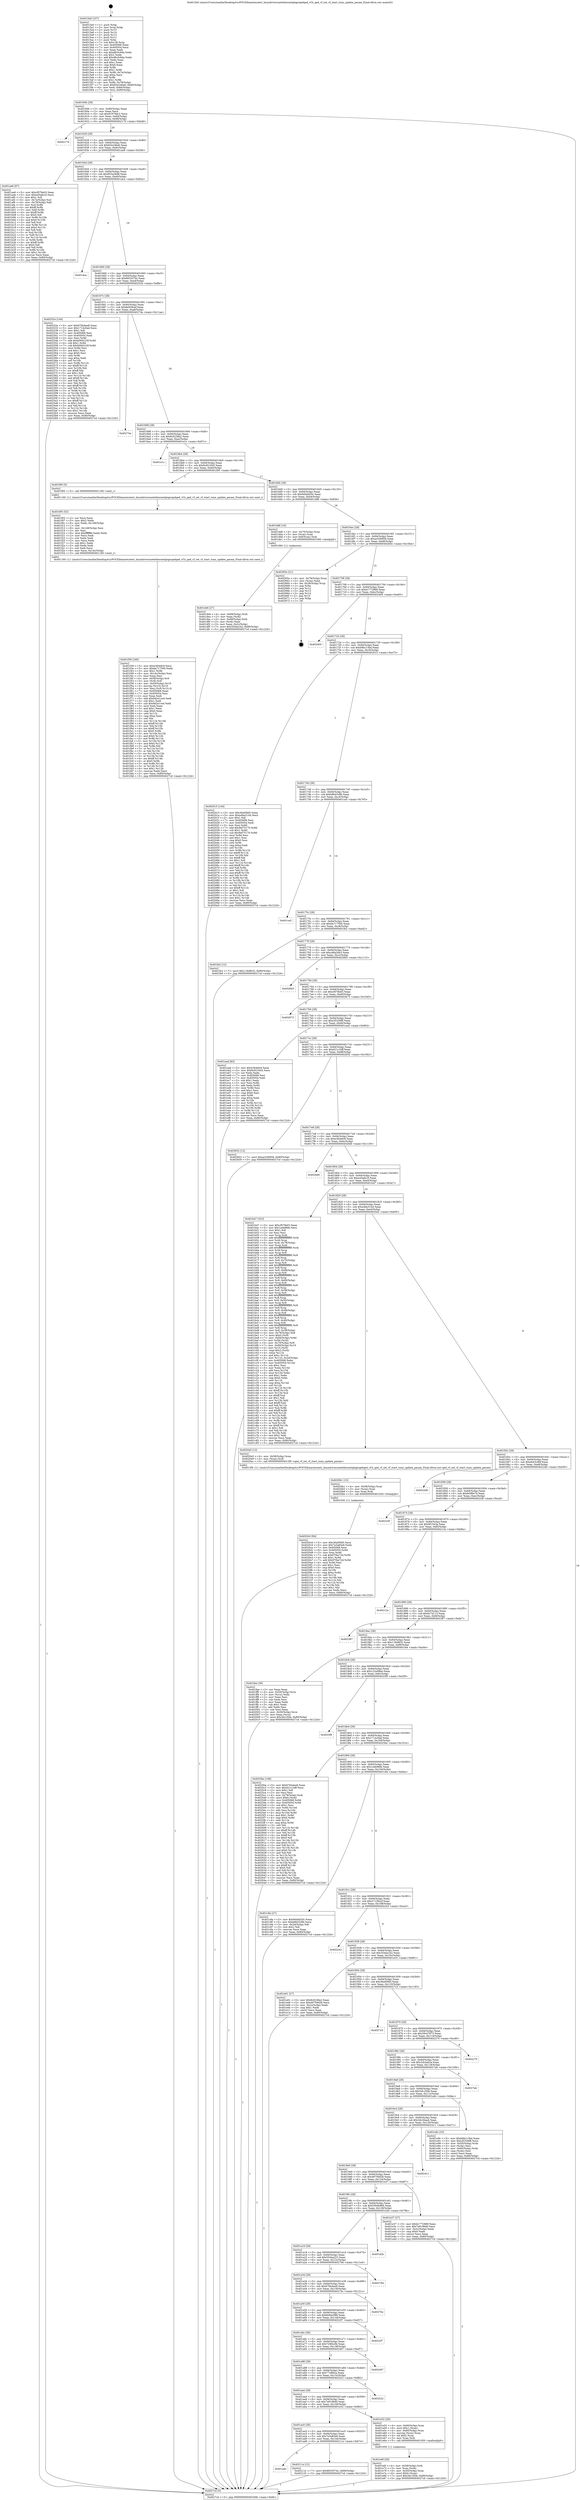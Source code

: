 digraph "0x4015a0" {
  label = "0x4015a0 (/mnt/c/Users/mathe/Desktop/tcc/POCII/binaries/extr_linuxdriversnetethernetqlogicqedqed_vf.h_qed_vf_set_vf_start_tunn_update_param_Final-ollvm.out::main(0))"
  labelloc = "t"
  node[shape=record]

  Entry [label="",width=0.3,height=0.3,shape=circle,fillcolor=black,style=filled]
  "0x40160b" [label="{
     0x40160b [29]\l
     | [instrs]\l
     &nbsp;&nbsp;0x40160b \<+3\>: mov -0x80(%rbp),%eax\l
     &nbsp;&nbsp;0x40160e \<+2\>: mov %eax,%ecx\l
     &nbsp;&nbsp;0x401610 \<+6\>: sub $0x81978dc2,%ecx\l
     &nbsp;&nbsp;0x401616 \<+6\>: mov %eax,-0x94(%rbp)\l
     &nbsp;&nbsp;0x40161c \<+6\>: mov %ecx,-0x98(%rbp)\l
     &nbsp;&nbsp;0x401622 \<+6\>: je 000000000040217d \<main+0xbdd\>\l
  }"]
  "0x40217d" [label="{
     0x40217d\l
  }", style=dashed]
  "0x401628" [label="{
     0x401628 [28]\l
     | [instrs]\l
     &nbsp;&nbsp;0x401628 \<+5\>: jmp 000000000040162d \<main+0x8d\>\l
     &nbsp;&nbsp;0x40162d \<+6\>: mov -0x94(%rbp),%eax\l
     &nbsp;&nbsp;0x401633 \<+5\>: sub $0x83e246a6,%eax\l
     &nbsp;&nbsp;0x401638 \<+6\>: mov %eax,-0x9c(%rbp)\l
     &nbsp;&nbsp;0x40163e \<+6\>: je 0000000000401ae6 \<main+0x546\>\l
  }"]
  Exit [label="",width=0.3,height=0.3,shape=circle,fillcolor=black,style=filled,peripheries=2]
  "0x401ae6" [label="{
     0x401ae6 [97]\l
     | [instrs]\l
     &nbsp;&nbsp;0x401ae6 \<+5\>: mov $0xcf078e03,%eax\l
     &nbsp;&nbsp;0x401aeb \<+5\>: mov $0xe45afa16,%ecx\l
     &nbsp;&nbsp;0x401af0 \<+2\>: mov $0x1,%dl\l
     &nbsp;&nbsp;0x401af2 \<+4\>: mov -0x7a(%rbp),%sil\l
     &nbsp;&nbsp;0x401af6 \<+4\>: mov -0x79(%rbp),%dil\l
     &nbsp;&nbsp;0x401afa \<+3\>: mov %sil,%r8b\l
     &nbsp;&nbsp;0x401afd \<+4\>: xor $0xff,%r8b\l
     &nbsp;&nbsp;0x401b01 \<+3\>: mov %dil,%r9b\l
     &nbsp;&nbsp;0x401b04 \<+4\>: xor $0xff,%r9b\l
     &nbsp;&nbsp;0x401b08 \<+3\>: xor $0x0,%dl\l
     &nbsp;&nbsp;0x401b0b \<+3\>: mov %r8b,%r10b\l
     &nbsp;&nbsp;0x401b0e \<+4\>: and $0x0,%r10b\l
     &nbsp;&nbsp;0x401b12 \<+3\>: and %dl,%sil\l
     &nbsp;&nbsp;0x401b15 \<+3\>: mov %r9b,%r11b\l
     &nbsp;&nbsp;0x401b18 \<+4\>: and $0x0,%r11b\l
     &nbsp;&nbsp;0x401b1c \<+3\>: and %dl,%dil\l
     &nbsp;&nbsp;0x401b1f \<+3\>: or %sil,%r10b\l
     &nbsp;&nbsp;0x401b22 \<+3\>: or %dil,%r11b\l
     &nbsp;&nbsp;0x401b25 \<+3\>: xor %r11b,%r10b\l
     &nbsp;&nbsp;0x401b28 \<+3\>: or %r9b,%r8b\l
     &nbsp;&nbsp;0x401b2b \<+4\>: xor $0xff,%r8b\l
     &nbsp;&nbsp;0x401b2f \<+3\>: or $0x0,%dl\l
     &nbsp;&nbsp;0x401b32 \<+3\>: and %dl,%r8b\l
     &nbsp;&nbsp;0x401b35 \<+3\>: or %r8b,%r10b\l
     &nbsp;&nbsp;0x401b38 \<+4\>: test $0x1,%r10b\l
     &nbsp;&nbsp;0x401b3c \<+3\>: cmovne %ecx,%eax\l
     &nbsp;&nbsp;0x401b3f \<+3\>: mov %eax,-0x80(%rbp)\l
     &nbsp;&nbsp;0x401b42 \<+5\>: jmp 00000000004027cd \<main+0x122d\>\l
  }"]
  "0x401644" [label="{
     0x401644 [28]\l
     | [instrs]\l
     &nbsp;&nbsp;0x401644 \<+5\>: jmp 0000000000401649 \<main+0xa9\>\l
     &nbsp;&nbsp;0x401649 \<+6\>: mov -0x94(%rbp),%eax\l
     &nbsp;&nbsp;0x40164f \<+5\>: sub $0x853a28d8,%eax\l
     &nbsp;&nbsp;0x401654 \<+6\>: mov %eax,-0xa0(%rbp)\l
     &nbsp;&nbsp;0x40165a \<+6\>: je 0000000000401dca \<main+0x82a\>\l
  }"]
  "0x4027cd" [label="{
     0x4027cd [5]\l
     | [instrs]\l
     &nbsp;&nbsp;0x4027cd \<+5\>: jmp 000000000040160b \<main+0x6b\>\l
  }"]
  "0x4015a0" [label="{
     0x4015a0 [107]\l
     | [instrs]\l
     &nbsp;&nbsp;0x4015a0 \<+1\>: push %rbp\l
     &nbsp;&nbsp;0x4015a1 \<+3\>: mov %rsp,%rbp\l
     &nbsp;&nbsp;0x4015a4 \<+2\>: push %r15\l
     &nbsp;&nbsp;0x4015a6 \<+2\>: push %r14\l
     &nbsp;&nbsp;0x4015a8 \<+2\>: push %r13\l
     &nbsp;&nbsp;0x4015aa \<+2\>: push %r12\l
     &nbsp;&nbsp;0x4015ac \<+1\>: push %rbx\l
     &nbsp;&nbsp;0x4015ad \<+7\>: sub $0x138,%rsp\l
     &nbsp;&nbsp;0x4015b4 \<+7\>: mov 0x405068,%eax\l
     &nbsp;&nbsp;0x4015bb \<+7\>: mov 0x405054,%ecx\l
     &nbsp;&nbsp;0x4015c2 \<+2\>: mov %eax,%edx\l
     &nbsp;&nbsp;0x4015c4 \<+6\>: sub $0xd8c5c6da,%edx\l
     &nbsp;&nbsp;0x4015ca \<+3\>: sub $0x1,%edx\l
     &nbsp;&nbsp;0x4015cd \<+6\>: add $0xd8c5c6da,%edx\l
     &nbsp;&nbsp;0x4015d3 \<+3\>: imul %edx,%eax\l
     &nbsp;&nbsp;0x4015d6 \<+3\>: and $0x1,%eax\l
     &nbsp;&nbsp;0x4015d9 \<+3\>: cmp $0x0,%eax\l
     &nbsp;&nbsp;0x4015dc \<+4\>: sete %r8b\l
     &nbsp;&nbsp;0x4015e0 \<+4\>: and $0x1,%r8b\l
     &nbsp;&nbsp;0x4015e4 \<+4\>: mov %r8b,-0x7a(%rbp)\l
     &nbsp;&nbsp;0x4015e8 \<+3\>: cmp $0xa,%ecx\l
     &nbsp;&nbsp;0x4015eb \<+4\>: setl %r8b\l
     &nbsp;&nbsp;0x4015ef \<+4\>: and $0x1,%r8b\l
     &nbsp;&nbsp;0x4015f3 \<+4\>: mov %r8b,-0x79(%rbp)\l
     &nbsp;&nbsp;0x4015f7 \<+7\>: movl $0x83e246a6,-0x80(%rbp)\l
     &nbsp;&nbsp;0x4015fe \<+6\>: mov %edi,-0x84(%rbp)\l
     &nbsp;&nbsp;0x401604 \<+7\>: mov %rsi,-0x90(%rbp)\l
  }"]
  "0x401adc" [label="{
     0x401adc\l
  }", style=dashed]
  "0x401dca" [label="{
     0x401dca\l
  }", style=dashed]
  "0x401660" [label="{
     0x401660 [28]\l
     | [instrs]\l
     &nbsp;&nbsp;0x401660 \<+5\>: jmp 0000000000401665 \<main+0xc5\>\l
     &nbsp;&nbsp;0x401665 \<+6\>: mov -0x94(%rbp),%eax\l
     &nbsp;&nbsp;0x40166b \<+5\>: sub $0x893357dc,%eax\l
     &nbsp;&nbsp;0x401670 \<+6\>: mov %eax,-0xa4(%rbp)\l
     &nbsp;&nbsp;0x401676 \<+6\>: je 000000000040252e \<main+0xf8e\>\l
  }"]
  "0x40211e" [label="{
     0x40211e [12]\l
     | [instrs]\l
     &nbsp;&nbsp;0x40211e \<+7\>: movl $0x893357dc,-0x80(%rbp)\l
     &nbsp;&nbsp;0x402125 \<+5\>: jmp 00000000004027cd \<main+0x122d\>\l
  }"]
  "0x40252e" [label="{
     0x40252e [144]\l
     | [instrs]\l
     &nbsp;&nbsp;0x40252e \<+5\>: mov $0x67bb4ee8,%eax\l
     &nbsp;&nbsp;0x402533 \<+5\>: mov $0x1714c0ad,%ecx\l
     &nbsp;&nbsp;0x402538 \<+2\>: mov $0x1,%dl\l
     &nbsp;&nbsp;0x40253a \<+7\>: mov 0x405068,%esi\l
     &nbsp;&nbsp;0x402541 \<+7\>: mov 0x405054,%edi\l
     &nbsp;&nbsp;0x402548 \<+3\>: mov %esi,%r8d\l
     &nbsp;&nbsp;0x40254b \<+7\>: add $0xb094216f,%r8d\l
     &nbsp;&nbsp;0x402552 \<+4\>: sub $0x1,%r8d\l
     &nbsp;&nbsp;0x402556 \<+7\>: sub $0xb094216f,%r8d\l
     &nbsp;&nbsp;0x40255d \<+4\>: imul %r8d,%esi\l
     &nbsp;&nbsp;0x402561 \<+3\>: and $0x1,%esi\l
     &nbsp;&nbsp;0x402564 \<+3\>: cmp $0x0,%esi\l
     &nbsp;&nbsp;0x402567 \<+4\>: sete %r9b\l
     &nbsp;&nbsp;0x40256b \<+3\>: cmp $0xa,%edi\l
     &nbsp;&nbsp;0x40256e \<+4\>: setl %r10b\l
     &nbsp;&nbsp;0x402572 \<+3\>: mov %r9b,%r11b\l
     &nbsp;&nbsp;0x402575 \<+4\>: xor $0xff,%r11b\l
     &nbsp;&nbsp;0x402579 \<+3\>: mov %r10b,%bl\l
     &nbsp;&nbsp;0x40257c \<+3\>: xor $0xff,%bl\l
     &nbsp;&nbsp;0x40257f \<+3\>: xor $0x1,%dl\l
     &nbsp;&nbsp;0x402582 \<+3\>: mov %r11b,%r14b\l
     &nbsp;&nbsp;0x402585 \<+4\>: and $0xff,%r14b\l
     &nbsp;&nbsp;0x402589 \<+3\>: and %dl,%r9b\l
     &nbsp;&nbsp;0x40258c \<+3\>: mov %bl,%r15b\l
     &nbsp;&nbsp;0x40258f \<+4\>: and $0xff,%r15b\l
     &nbsp;&nbsp;0x402593 \<+3\>: and %dl,%r10b\l
     &nbsp;&nbsp;0x402596 \<+3\>: or %r9b,%r14b\l
     &nbsp;&nbsp;0x402599 \<+3\>: or %r10b,%r15b\l
     &nbsp;&nbsp;0x40259c \<+3\>: xor %r15b,%r14b\l
     &nbsp;&nbsp;0x40259f \<+3\>: or %bl,%r11b\l
     &nbsp;&nbsp;0x4025a2 \<+4\>: xor $0xff,%r11b\l
     &nbsp;&nbsp;0x4025a6 \<+3\>: or $0x1,%dl\l
     &nbsp;&nbsp;0x4025a9 \<+3\>: and %dl,%r11b\l
     &nbsp;&nbsp;0x4025ac \<+3\>: or %r11b,%r14b\l
     &nbsp;&nbsp;0x4025af \<+4\>: test $0x1,%r14b\l
     &nbsp;&nbsp;0x4025b3 \<+3\>: cmovne %ecx,%eax\l
     &nbsp;&nbsp;0x4025b6 \<+3\>: mov %eax,-0x80(%rbp)\l
     &nbsp;&nbsp;0x4025b9 \<+5\>: jmp 00000000004027cd \<main+0x122d\>\l
  }"]
  "0x40167c" [label="{
     0x40167c [28]\l
     | [instrs]\l
     &nbsp;&nbsp;0x40167c \<+5\>: jmp 0000000000401681 \<main+0xe1\>\l
     &nbsp;&nbsp;0x401681 \<+6\>: mov -0x94(%rbp),%eax\l
     &nbsp;&nbsp;0x401687 \<+5\>: sub $0x8e939cef,%eax\l
     &nbsp;&nbsp;0x40168c \<+6\>: mov %eax,-0xa8(%rbp)\l
     &nbsp;&nbsp;0x401692 \<+6\>: je 000000000040274a \<main+0x11aa\>\l
  }"]
  "0x4020c0" [label="{
     0x4020c0 [94]\l
     | [instrs]\l
     &nbsp;&nbsp;0x4020c0 \<+5\>: mov $0x36a95fd5,%ecx\l
     &nbsp;&nbsp;0x4020c5 \<+5\>: mov $0x7e3a85e8,%edx\l
     &nbsp;&nbsp;0x4020ca \<+7\>: mov 0x405068,%esi\l
     &nbsp;&nbsp;0x4020d1 \<+8\>: mov 0x405054,%r8d\l
     &nbsp;&nbsp;0x4020d9 \<+3\>: mov %esi,%r9d\l
     &nbsp;&nbsp;0x4020dc \<+7\>: sub $0x97f4a72d,%r9d\l
     &nbsp;&nbsp;0x4020e3 \<+4\>: sub $0x1,%r9d\l
     &nbsp;&nbsp;0x4020e7 \<+7\>: add $0x97f4a72d,%r9d\l
     &nbsp;&nbsp;0x4020ee \<+4\>: imul %r9d,%esi\l
     &nbsp;&nbsp;0x4020f2 \<+3\>: and $0x1,%esi\l
     &nbsp;&nbsp;0x4020f5 \<+3\>: cmp $0x0,%esi\l
     &nbsp;&nbsp;0x4020f8 \<+4\>: sete %r10b\l
     &nbsp;&nbsp;0x4020fc \<+4\>: cmp $0xa,%r8d\l
     &nbsp;&nbsp;0x402100 \<+4\>: setl %r11b\l
     &nbsp;&nbsp;0x402104 \<+3\>: mov %r10b,%bl\l
     &nbsp;&nbsp;0x402107 \<+3\>: and %r11b,%bl\l
     &nbsp;&nbsp;0x40210a \<+3\>: xor %r11b,%r10b\l
     &nbsp;&nbsp;0x40210d \<+3\>: or %r10b,%bl\l
     &nbsp;&nbsp;0x402110 \<+3\>: test $0x1,%bl\l
     &nbsp;&nbsp;0x402113 \<+3\>: cmovne %edx,%ecx\l
     &nbsp;&nbsp;0x402116 \<+3\>: mov %ecx,-0x80(%rbp)\l
     &nbsp;&nbsp;0x402119 \<+5\>: jmp 00000000004027cd \<main+0x122d\>\l
  }"]
  "0x40274a" [label="{
     0x40274a\l
  }", style=dashed]
  "0x401698" [label="{
     0x401698 [28]\l
     | [instrs]\l
     &nbsp;&nbsp;0x401698 \<+5\>: jmp 000000000040169d \<main+0xfd\>\l
     &nbsp;&nbsp;0x40169d \<+6\>: mov -0x94(%rbp),%eax\l
     &nbsp;&nbsp;0x4016a3 \<+5\>: sub $0x9c0238a2,%eax\l
     &nbsp;&nbsp;0x4016a8 \<+6\>: mov %eax,-0xac(%rbp)\l
     &nbsp;&nbsp;0x4016ae \<+6\>: je 0000000000401e1c \<main+0x87c\>\l
  }"]
  "0x4020b1" [label="{
     0x4020b1 [15]\l
     | [instrs]\l
     &nbsp;&nbsp;0x4020b1 \<+4\>: mov -0x58(%rbp),%rax\l
     &nbsp;&nbsp;0x4020b5 \<+3\>: mov (%rax),%rax\l
     &nbsp;&nbsp;0x4020b8 \<+3\>: mov %rax,%rdi\l
     &nbsp;&nbsp;0x4020bb \<+5\>: call 0000000000401030 \<free@plt\>\l
     | [calls]\l
     &nbsp;&nbsp;0x401030 \{1\} (unknown)\l
  }"]
  "0x401e1c" [label="{
     0x401e1c\l
  }", style=dashed]
  "0x4016b4" [label="{
     0x4016b4 [28]\l
     | [instrs]\l
     &nbsp;&nbsp;0x4016b4 \<+5\>: jmp 00000000004016b9 \<main+0x119\>\l
     &nbsp;&nbsp;0x4016b9 \<+6\>: mov -0x94(%rbp),%eax\l
     &nbsp;&nbsp;0x4016bf \<+5\>: sub $0x9c921645,%eax\l
     &nbsp;&nbsp;0x4016c4 \<+6\>: mov %eax,-0xb0(%rbp)\l
     &nbsp;&nbsp;0x4016ca \<+6\>: je 0000000000401f00 \<main+0x960\>\l
  }"]
  "0x401f39" [label="{
     0x401f39 [169]\l
     | [instrs]\l
     &nbsp;&nbsp;0x401f39 \<+5\>: mov $0xe364efc9,%ecx\l
     &nbsp;&nbsp;0x401f3e \<+5\>: mov $0xbe717500,%edx\l
     &nbsp;&nbsp;0x401f43 \<+3\>: mov $0x1,%r8b\l
     &nbsp;&nbsp;0x401f46 \<+6\>: mov -0x14c(%rbp),%esi\l
     &nbsp;&nbsp;0x401f4c \<+3\>: imul %eax,%esi\l
     &nbsp;&nbsp;0x401f4f \<+4\>: mov -0x58(%rbp),%r9\l
     &nbsp;&nbsp;0x401f53 \<+3\>: mov (%r9),%r9\l
     &nbsp;&nbsp;0x401f56 \<+4\>: mov -0x50(%rbp),%r10\l
     &nbsp;&nbsp;0x401f5a \<+3\>: movslq (%r10),%r10\l
     &nbsp;&nbsp;0x401f5d \<+4\>: mov %esi,(%r9,%r10,4)\l
     &nbsp;&nbsp;0x401f61 \<+7\>: mov 0x405068,%eax\l
     &nbsp;&nbsp;0x401f68 \<+7\>: mov 0x405054,%esi\l
     &nbsp;&nbsp;0x401f6f \<+2\>: mov %eax,%edi\l
     &nbsp;&nbsp;0x401f71 \<+6\>: add $0x9d2e1ce4,%edi\l
     &nbsp;&nbsp;0x401f77 \<+3\>: sub $0x1,%edi\l
     &nbsp;&nbsp;0x401f7a \<+6\>: sub $0x9d2e1ce4,%edi\l
     &nbsp;&nbsp;0x401f80 \<+3\>: imul %edi,%eax\l
     &nbsp;&nbsp;0x401f83 \<+3\>: and $0x1,%eax\l
     &nbsp;&nbsp;0x401f86 \<+3\>: cmp $0x0,%eax\l
     &nbsp;&nbsp;0x401f89 \<+4\>: sete %r11b\l
     &nbsp;&nbsp;0x401f8d \<+3\>: cmp $0xa,%esi\l
     &nbsp;&nbsp;0x401f90 \<+3\>: setl %bl\l
     &nbsp;&nbsp;0x401f93 \<+3\>: mov %r11b,%r14b\l
     &nbsp;&nbsp;0x401f96 \<+4\>: xor $0xff,%r14b\l
     &nbsp;&nbsp;0x401f9a \<+3\>: mov %bl,%r15b\l
     &nbsp;&nbsp;0x401f9d \<+4\>: xor $0xff,%r15b\l
     &nbsp;&nbsp;0x401fa1 \<+4\>: xor $0x0,%r8b\l
     &nbsp;&nbsp;0x401fa5 \<+3\>: mov %r14b,%r12b\l
     &nbsp;&nbsp;0x401fa8 \<+4\>: and $0x0,%r12b\l
     &nbsp;&nbsp;0x401fac \<+3\>: and %r8b,%r11b\l
     &nbsp;&nbsp;0x401faf \<+3\>: mov %r15b,%r13b\l
     &nbsp;&nbsp;0x401fb2 \<+4\>: and $0x0,%r13b\l
     &nbsp;&nbsp;0x401fb6 \<+3\>: and %r8b,%bl\l
     &nbsp;&nbsp;0x401fb9 \<+3\>: or %r11b,%r12b\l
     &nbsp;&nbsp;0x401fbc \<+3\>: or %bl,%r13b\l
     &nbsp;&nbsp;0x401fbf \<+3\>: xor %r13b,%r12b\l
     &nbsp;&nbsp;0x401fc2 \<+3\>: or %r15b,%r14b\l
     &nbsp;&nbsp;0x401fc5 \<+4\>: xor $0xff,%r14b\l
     &nbsp;&nbsp;0x401fc9 \<+4\>: or $0x0,%r8b\l
     &nbsp;&nbsp;0x401fcd \<+3\>: and %r8b,%r14b\l
     &nbsp;&nbsp;0x401fd0 \<+3\>: or %r14b,%r12b\l
     &nbsp;&nbsp;0x401fd3 \<+4\>: test $0x1,%r12b\l
     &nbsp;&nbsp;0x401fd7 \<+3\>: cmovne %edx,%ecx\l
     &nbsp;&nbsp;0x401fda \<+3\>: mov %ecx,-0x80(%rbp)\l
     &nbsp;&nbsp;0x401fdd \<+5\>: jmp 00000000004027cd \<main+0x122d\>\l
  }"]
  "0x401f00" [label="{
     0x401f00 [5]\l
     | [instrs]\l
     &nbsp;&nbsp;0x401f00 \<+5\>: call 0000000000401160 \<next_i\>\l
     | [calls]\l
     &nbsp;&nbsp;0x401160 \{1\} (/mnt/c/Users/mathe/Desktop/tcc/POCII/binaries/extr_linuxdriversnetethernetqlogicqedqed_vf.h_qed_vf_set_vf_start_tunn_update_param_Final-ollvm.out::next_i)\l
  }"]
  "0x4016d0" [label="{
     0x4016d0 [28]\l
     | [instrs]\l
     &nbsp;&nbsp;0x4016d0 \<+5\>: jmp 00000000004016d5 \<main+0x135\>\l
     &nbsp;&nbsp;0x4016d5 \<+6\>: mov -0x94(%rbp),%eax\l
     &nbsp;&nbsp;0x4016db \<+5\>: sub $0x9d4dd20c,%eax\l
     &nbsp;&nbsp;0x4016e0 \<+6\>: mov %eax,-0xb4(%rbp)\l
     &nbsp;&nbsp;0x4016e6 \<+6\>: je 0000000000401dd6 \<main+0x836\>\l
  }"]
  "0x401f05" [label="{
     0x401f05 [52]\l
     | [instrs]\l
     &nbsp;&nbsp;0x401f05 \<+2\>: xor %ecx,%ecx\l
     &nbsp;&nbsp;0x401f07 \<+5\>: mov $0x2,%edx\l
     &nbsp;&nbsp;0x401f0c \<+6\>: mov %edx,-0x148(%rbp)\l
     &nbsp;&nbsp;0x401f12 \<+1\>: cltd\l
     &nbsp;&nbsp;0x401f13 \<+6\>: mov -0x148(%rbp),%esi\l
     &nbsp;&nbsp;0x401f19 \<+2\>: idiv %esi\l
     &nbsp;&nbsp;0x401f1b \<+6\>: imul $0xfffffffe,%edx,%edx\l
     &nbsp;&nbsp;0x401f21 \<+2\>: mov %ecx,%edi\l
     &nbsp;&nbsp;0x401f23 \<+2\>: sub %edx,%edi\l
     &nbsp;&nbsp;0x401f25 \<+2\>: mov %ecx,%edx\l
     &nbsp;&nbsp;0x401f27 \<+3\>: sub $0x1,%edx\l
     &nbsp;&nbsp;0x401f2a \<+2\>: add %edx,%edi\l
     &nbsp;&nbsp;0x401f2c \<+2\>: sub %edi,%ecx\l
     &nbsp;&nbsp;0x401f2e \<+6\>: mov %ecx,-0x14c(%rbp)\l
     &nbsp;&nbsp;0x401f34 \<+5\>: call 0000000000401160 \<next_i\>\l
     | [calls]\l
     &nbsp;&nbsp;0x401160 \{1\} (/mnt/c/Users/mathe/Desktop/tcc/POCII/binaries/extr_linuxdriversnetethernetqlogicqedqed_vf.h_qed_vf_set_vf_start_tunn_update_param_Final-ollvm.out::next_i)\l
  }"]
  "0x401dd6" [label="{
     0x401dd6 [16]\l
     | [instrs]\l
     &nbsp;&nbsp;0x401dd6 \<+4\>: mov -0x70(%rbp),%rax\l
     &nbsp;&nbsp;0x401dda \<+3\>: mov (%rax),%rax\l
     &nbsp;&nbsp;0x401ddd \<+4\>: mov 0x8(%rax),%rdi\l
     &nbsp;&nbsp;0x401de1 \<+5\>: call 0000000000401060 \<atoi@plt\>\l
     | [calls]\l
     &nbsp;&nbsp;0x401060 \{1\} (unknown)\l
  }"]
  "0x4016ec" [label="{
     0x4016ec [28]\l
     | [instrs]\l
     &nbsp;&nbsp;0x4016ec \<+5\>: jmp 00000000004016f1 \<main+0x151\>\l
     &nbsp;&nbsp;0x4016f1 \<+6\>: mov -0x94(%rbp),%eax\l
     &nbsp;&nbsp;0x4016f7 \<+5\>: sub $0xac036958,%eax\l
     &nbsp;&nbsp;0x4016fc \<+6\>: mov %eax,-0xb8(%rbp)\l
     &nbsp;&nbsp;0x401702 \<+6\>: je 000000000040265e \<main+0x10be\>\l
  }"]
  "0x401e6f" [label="{
     0x401e6f [29]\l
     | [instrs]\l
     &nbsp;&nbsp;0x401e6f \<+4\>: mov -0x58(%rbp),%rdi\l
     &nbsp;&nbsp;0x401e73 \<+3\>: mov %rax,(%rdi)\l
     &nbsp;&nbsp;0x401e76 \<+4\>: mov -0x50(%rbp),%rax\l
     &nbsp;&nbsp;0x401e7a \<+6\>: movl $0x0,(%rax)\l
     &nbsp;&nbsp;0x401e80 \<+7\>: movl $0x3dc1f2fa,-0x80(%rbp)\l
     &nbsp;&nbsp;0x401e87 \<+5\>: jmp 00000000004027cd \<main+0x122d\>\l
  }"]
  "0x40265e" [label="{
     0x40265e [21]\l
     | [instrs]\l
     &nbsp;&nbsp;0x40265e \<+4\>: mov -0x78(%rbp),%rax\l
     &nbsp;&nbsp;0x402662 \<+2\>: mov (%rax),%eax\l
     &nbsp;&nbsp;0x402664 \<+4\>: lea -0x28(%rbp),%rsp\l
     &nbsp;&nbsp;0x402668 \<+1\>: pop %rbx\l
     &nbsp;&nbsp;0x402669 \<+2\>: pop %r12\l
     &nbsp;&nbsp;0x40266b \<+2\>: pop %r13\l
     &nbsp;&nbsp;0x40266d \<+2\>: pop %r14\l
     &nbsp;&nbsp;0x40266f \<+2\>: pop %r15\l
     &nbsp;&nbsp;0x402671 \<+1\>: pop %rbp\l
     &nbsp;&nbsp;0x402672 \<+1\>: ret\l
  }"]
  "0x401708" [label="{
     0x401708 [28]\l
     | [instrs]\l
     &nbsp;&nbsp;0x401708 \<+5\>: jmp 000000000040170d \<main+0x16d\>\l
     &nbsp;&nbsp;0x40170d \<+6\>: mov -0x94(%rbp),%eax\l
     &nbsp;&nbsp;0x401713 \<+5\>: sub $0xb1772889,%eax\l
     &nbsp;&nbsp;0x401718 \<+6\>: mov %eax,-0xbc(%rbp)\l
     &nbsp;&nbsp;0x40171e \<+6\>: je 0000000000402405 \<main+0xe65\>\l
  }"]
  "0x401ac0" [label="{
     0x401ac0 [28]\l
     | [instrs]\l
     &nbsp;&nbsp;0x401ac0 \<+5\>: jmp 0000000000401ac5 \<main+0x525\>\l
     &nbsp;&nbsp;0x401ac5 \<+6\>: mov -0x94(%rbp),%eax\l
     &nbsp;&nbsp;0x401acb \<+5\>: sub $0x7e3a85e8,%eax\l
     &nbsp;&nbsp;0x401ad0 \<+6\>: mov %eax,-0x144(%rbp)\l
     &nbsp;&nbsp;0x401ad6 \<+6\>: je 000000000040211e \<main+0xb7e\>\l
  }"]
  "0x402405" [label="{
     0x402405\l
  }", style=dashed]
  "0x401724" [label="{
     0x401724 [28]\l
     | [instrs]\l
     &nbsp;&nbsp;0x401724 \<+5\>: jmp 0000000000401729 \<main+0x189\>\l
     &nbsp;&nbsp;0x401729 \<+6\>: mov -0x94(%rbp),%eax\l
     &nbsp;&nbsp;0x40172f \<+5\>: sub $0xb6bc13bd,%eax\l
     &nbsp;&nbsp;0x401734 \<+6\>: mov %eax,-0xc0(%rbp)\l
     &nbsp;&nbsp;0x40173a \<+6\>: je 0000000000402015 \<main+0xa75\>\l
  }"]
  "0x401e52" [label="{
     0x401e52 [29]\l
     | [instrs]\l
     &nbsp;&nbsp;0x401e52 \<+4\>: mov -0x60(%rbp),%rax\l
     &nbsp;&nbsp;0x401e56 \<+6\>: movl $0x1,(%rax)\l
     &nbsp;&nbsp;0x401e5c \<+4\>: mov -0x60(%rbp),%rax\l
     &nbsp;&nbsp;0x401e60 \<+3\>: movslq (%rax),%rax\l
     &nbsp;&nbsp;0x401e63 \<+4\>: shl $0x2,%rax\l
     &nbsp;&nbsp;0x401e67 \<+3\>: mov %rax,%rdi\l
     &nbsp;&nbsp;0x401e6a \<+5\>: call 0000000000401050 \<malloc@plt\>\l
     | [calls]\l
     &nbsp;&nbsp;0x401050 \{1\} (unknown)\l
  }"]
  "0x402015" [label="{
     0x402015 [144]\l
     | [instrs]\l
     &nbsp;&nbsp;0x402015 \<+5\>: mov $0x36a95fd5,%eax\l
     &nbsp;&nbsp;0x40201a \<+5\>: mov $0xe4be3144,%ecx\l
     &nbsp;&nbsp;0x40201f \<+2\>: mov $0x1,%dl\l
     &nbsp;&nbsp;0x402021 \<+7\>: mov 0x405068,%esi\l
     &nbsp;&nbsp;0x402028 \<+7\>: mov 0x405054,%edi\l
     &nbsp;&nbsp;0x40202f \<+3\>: mov %esi,%r8d\l
     &nbsp;&nbsp;0x402032 \<+7\>: add $0x9ef75170,%r8d\l
     &nbsp;&nbsp;0x402039 \<+4\>: sub $0x1,%r8d\l
     &nbsp;&nbsp;0x40203d \<+7\>: sub $0x9ef75170,%r8d\l
     &nbsp;&nbsp;0x402044 \<+4\>: imul %r8d,%esi\l
     &nbsp;&nbsp;0x402048 \<+3\>: and $0x1,%esi\l
     &nbsp;&nbsp;0x40204b \<+3\>: cmp $0x0,%esi\l
     &nbsp;&nbsp;0x40204e \<+4\>: sete %r9b\l
     &nbsp;&nbsp;0x402052 \<+3\>: cmp $0xa,%edi\l
     &nbsp;&nbsp;0x402055 \<+4\>: setl %r10b\l
     &nbsp;&nbsp;0x402059 \<+3\>: mov %r9b,%r11b\l
     &nbsp;&nbsp;0x40205c \<+4\>: xor $0xff,%r11b\l
     &nbsp;&nbsp;0x402060 \<+3\>: mov %r10b,%bl\l
     &nbsp;&nbsp;0x402063 \<+3\>: xor $0xff,%bl\l
     &nbsp;&nbsp;0x402066 \<+3\>: xor $0x1,%dl\l
     &nbsp;&nbsp;0x402069 \<+3\>: mov %r11b,%r14b\l
     &nbsp;&nbsp;0x40206c \<+4\>: and $0xff,%r14b\l
     &nbsp;&nbsp;0x402070 \<+3\>: and %dl,%r9b\l
     &nbsp;&nbsp;0x402073 \<+3\>: mov %bl,%r15b\l
     &nbsp;&nbsp;0x402076 \<+4\>: and $0xff,%r15b\l
     &nbsp;&nbsp;0x40207a \<+3\>: and %dl,%r10b\l
     &nbsp;&nbsp;0x40207d \<+3\>: or %r9b,%r14b\l
     &nbsp;&nbsp;0x402080 \<+3\>: or %r10b,%r15b\l
     &nbsp;&nbsp;0x402083 \<+3\>: xor %r15b,%r14b\l
     &nbsp;&nbsp;0x402086 \<+3\>: or %bl,%r11b\l
     &nbsp;&nbsp;0x402089 \<+4\>: xor $0xff,%r11b\l
     &nbsp;&nbsp;0x40208d \<+3\>: or $0x1,%dl\l
     &nbsp;&nbsp;0x402090 \<+3\>: and %dl,%r11b\l
     &nbsp;&nbsp;0x402093 \<+3\>: or %r11b,%r14b\l
     &nbsp;&nbsp;0x402096 \<+4\>: test $0x1,%r14b\l
     &nbsp;&nbsp;0x40209a \<+3\>: cmovne %ecx,%eax\l
     &nbsp;&nbsp;0x40209d \<+3\>: mov %eax,-0x80(%rbp)\l
     &nbsp;&nbsp;0x4020a0 \<+5\>: jmp 00000000004027cd \<main+0x122d\>\l
  }"]
  "0x401740" [label="{
     0x401740 [28]\l
     | [instrs]\l
     &nbsp;&nbsp;0x401740 \<+5\>: jmp 0000000000401745 \<main+0x1a5\>\l
     &nbsp;&nbsp;0x401745 \<+6\>: mov -0x94(%rbp),%eax\l
     &nbsp;&nbsp;0x40174b \<+5\>: sub $0xb8643c8b,%eax\l
     &nbsp;&nbsp;0x401750 \<+6\>: mov %eax,-0xc4(%rbp)\l
     &nbsp;&nbsp;0x401756 \<+6\>: je 0000000000401ca5 \<main+0x705\>\l
  }"]
  "0x401aa4" [label="{
     0x401aa4 [28]\l
     | [instrs]\l
     &nbsp;&nbsp;0x401aa4 \<+5\>: jmp 0000000000401aa9 \<main+0x509\>\l
     &nbsp;&nbsp;0x401aa9 \<+6\>: mov -0x94(%rbp),%eax\l
     &nbsp;&nbsp;0x401aaf \<+5\>: sub $0x7a9196d0,%eax\l
     &nbsp;&nbsp;0x401ab4 \<+6\>: mov %eax,-0x140(%rbp)\l
     &nbsp;&nbsp;0x401aba \<+6\>: je 0000000000401e52 \<main+0x8b2\>\l
  }"]
  "0x401ca5" [label="{
     0x401ca5\l
  }", style=dashed]
  "0x40175c" [label="{
     0x40175c [28]\l
     | [instrs]\l
     &nbsp;&nbsp;0x40175c \<+5\>: jmp 0000000000401761 \<main+0x1c1\>\l
     &nbsp;&nbsp;0x401761 \<+6\>: mov -0x94(%rbp),%eax\l
     &nbsp;&nbsp;0x401767 \<+5\>: sub $0xbe717500,%eax\l
     &nbsp;&nbsp;0x40176c \<+6\>: mov %eax,-0xc8(%rbp)\l
     &nbsp;&nbsp;0x401772 \<+6\>: je 0000000000401fe2 \<main+0xa42\>\l
  }"]
  "0x402522" [label="{
     0x402522\l
  }", style=dashed]
  "0x401fe2" [label="{
     0x401fe2 [12]\l
     | [instrs]\l
     &nbsp;&nbsp;0x401fe2 \<+7\>: movl $0x1184f632,-0x80(%rbp)\l
     &nbsp;&nbsp;0x401fe9 \<+5\>: jmp 00000000004027cd \<main+0x122d\>\l
  }"]
  "0x401778" [label="{
     0x401778 [28]\l
     | [instrs]\l
     &nbsp;&nbsp;0x401778 \<+5\>: jmp 000000000040177d \<main+0x1dd\>\l
     &nbsp;&nbsp;0x40177d \<+6\>: mov -0x94(%rbp),%eax\l
     &nbsp;&nbsp;0x401783 \<+5\>: sub $0xcd6a2de3,%eax\l
     &nbsp;&nbsp;0x401788 \<+6\>: mov %eax,-0xcc(%rbp)\l
     &nbsp;&nbsp;0x40178e \<+6\>: je 00000000004026b5 \<main+0x1115\>\l
  }"]
  "0x401a88" [label="{
     0x401a88 [28]\l
     | [instrs]\l
     &nbsp;&nbsp;0x401a88 \<+5\>: jmp 0000000000401a8d \<main+0x4ed\>\l
     &nbsp;&nbsp;0x401a8d \<+6\>: mov -0x94(%rbp),%eax\l
     &nbsp;&nbsp;0x401a93 \<+5\>: sub $0x77cf90ca,%eax\l
     &nbsp;&nbsp;0x401a98 \<+6\>: mov %eax,-0x13c(%rbp)\l
     &nbsp;&nbsp;0x401a9e \<+6\>: je 0000000000402522 \<main+0xf82\>\l
  }"]
  "0x4026b5" [label="{
     0x4026b5\l
  }", style=dashed]
  "0x401794" [label="{
     0x401794 [28]\l
     | [instrs]\l
     &nbsp;&nbsp;0x401794 \<+5\>: jmp 0000000000401799 \<main+0x1f9\>\l
     &nbsp;&nbsp;0x401799 \<+6\>: mov -0x94(%rbp),%eax\l
     &nbsp;&nbsp;0x40179f \<+5\>: sub $0xcf078e03,%eax\l
     &nbsp;&nbsp;0x4017a4 \<+6\>: mov %eax,-0xd0(%rbp)\l
     &nbsp;&nbsp;0x4017aa \<+6\>: je 0000000000402673 \<main+0x10d3\>\l
  }"]
  "0x402497" [label="{
     0x402497\l
  }", style=dashed]
  "0x402673" [label="{
     0x402673\l
  }", style=dashed]
  "0x4017b0" [label="{
     0x4017b0 [28]\l
     | [instrs]\l
     &nbsp;&nbsp;0x4017b0 \<+5\>: jmp 00000000004017b5 \<main+0x215\>\l
     &nbsp;&nbsp;0x4017b5 \<+6\>: mov -0x94(%rbp),%eax\l
     &nbsp;&nbsp;0x4017bb \<+5\>: sub $0xcf2326f8,%eax\l
     &nbsp;&nbsp;0x4017c0 \<+6\>: mov %eax,-0xd4(%rbp)\l
     &nbsp;&nbsp;0x4017c6 \<+6\>: je 0000000000401ead \<main+0x90d\>\l
  }"]
  "0x401a6c" [label="{
     0x401a6c [28]\l
     | [instrs]\l
     &nbsp;&nbsp;0x401a6c \<+5\>: jmp 0000000000401a71 \<main+0x4d1\>\l
     &nbsp;&nbsp;0x401a71 \<+6\>: mov -0x94(%rbp),%eax\l
     &nbsp;&nbsp;0x401a77 \<+5\>: sub $0x729f4c0b,%eax\l
     &nbsp;&nbsp;0x401a7c \<+6\>: mov %eax,-0x138(%rbp)\l
     &nbsp;&nbsp;0x401a82 \<+6\>: je 0000000000402497 \<main+0xef7\>\l
  }"]
  "0x401ead" [label="{
     0x401ead [83]\l
     | [instrs]\l
     &nbsp;&nbsp;0x401ead \<+5\>: mov $0xe364efc9,%eax\l
     &nbsp;&nbsp;0x401eb2 \<+5\>: mov $0x9c921645,%ecx\l
     &nbsp;&nbsp;0x401eb7 \<+2\>: xor %edx,%edx\l
     &nbsp;&nbsp;0x401eb9 \<+7\>: mov 0x405068,%esi\l
     &nbsp;&nbsp;0x401ec0 \<+7\>: mov 0x405054,%edi\l
     &nbsp;&nbsp;0x401ec7 \<+3\>: sub $0x1,%edx\l
     &nbsp;&nbsp;0x401eca \<+3\>: mov %esi,%r8d\l
     &nbsp;&nbsp;0x401ecd \<+3\>: add %edx,%r8d\l
     &nbsp;&nbsp;0x401ed0 \<+4\>: imul %r8d,%esi\l
     &nbsp;&nbsp;0x401ed4 \<+3\>: and $0x1,%esi\l
     &nbsp;&nbsp;0x401ed7 \<+3\>: cmp $0x0,%esi\l
     &nbsp;&nbsp;0x401eda \<+4\>: sete %r9b\l
     &nbsp;&nbsp;0x401ede \<+3\>: cmp $0xa,%edi\l
     &nbsp;&nbsp;0x401ee1 \<+4\>: setl %r10b\l
     &nbsp;&nbsp;0x401ee5 \<+3\>: mov %r9b,%r11b\l
     &nbsp;&nbsp;0x401ee8 \<+3\>: and %r10b,%r11b\l
     &nbsp;&nbsp;0x401eeb \<+3\>: xor %r10b,%r9b\l
     &nbsp;&nbsp;0x401eee \<+3\>: or %r9b,%r11b\l
     &nbsp;&nbsp;0x401ef1 \<+4\>: test $0x1,%r11b\l
     &nbsp;&nbsp;0x401ef5 \<+3\>: cmovne %ecx,%eax\l
     &nbsp;&nbsp;0x401ef8 \<+3\>: mov %eax,-0x80(%rbp)\l
     &nbsp;&nbsp;0x401efb \<+5\>: jmp 00000000004027cd \<main+0x122d\>\l
  }"]
  "0x4017cc" [label="{
     0x4017cc [28]\l
     | [instrs]\l
     &nbsp;&nbsp;0x4017cc \<+5\>: jmp 00000000004017d1 \<main+0x231\>\l
     &nbsp;&nbsp;0x4017d1 \<+6\>: mov -0x94(%rbp),%eax\l
     &nbsp;&nbsp;0x4017d7 \<+5\>: sub $0xd21c1bff,%eax\l
     &nbsp;&nbsp;0x4017dc \<+6\>: mov %eax,-0xd8(%rbp)\l
     &nbsp;&nbsp;0x4017e2 \<+6\>: je 0000000000402652 \<main+0x10b2\>\l
  }"]
  "0x4022f7" [label="{
     0x4022f7\l
  }", style=dashed]
  "0x402652" [label="{
     0x402652 [12]\l
     | [instrs]\l
     &nbsp;&nbsp;0x402652 \<+7\>: movl $0xac036958,-0x80(%rbp)\l
     &nbsp;&nbsp;0x402659 \<+5\>: jmp 00000000004027cd \<main+0x122d\>\l
  }"]
  "0x4017e8" [label="{
     0x4017e8 [28]\l
     | [instrs]\l
     &nbsp;&nbsp;0x4017e8 \<+5\>: jmp 00000000004017ed \<main+0x24d\>\l
     &nbsp;&nbsp;0x4017ed \<+6\>: mov -0x94(%rbp),%eax\l
     &nbsp;&nbsp;0x4017f3 \<+5\>: sub $0xe364efc9,%eax\l
     &nbsp;&nbsp;0x4017f8 \<+6\>: mov %eax,-0xdc(%rbp)\l
     &nbsp;&nbsp;0x4017fe \<+6\>: je 00000000004026d0 \<main+0x1130\>\l
  }"]
  "0x401a50" [label="{
     0x401a50 [28]\l
     | [instrs]\l
     &nbsp;&nbsp;0x401a50 \<+5\>: jmp 0000000000401a55 \<main+0x4b5\>\l
     &nbsp;&nbsp;0x401a55 \<+6\>: mov -0x94(%rbp),%eax\l
     &nbsp;&nbsp;0x401a5b \<+5\>: sub $0x6e9ac988,%eax\l
     &nbsp;&nbsp;0x401a60 \<+6\>: mov %eax,-0x134(%rbp)\l
     &nbsp;&nbsp;0x401a66 \<+6\>: je 00000000004022f7 \<main+0xd57\>\l
  }"]
  "0x4026d0" [label="{
     0x4026d0\l
  }", style=dashed]
  "0x401804" [label="{
     0x401804 [28]\l
     | [instrs]\l
     &nbsp;&nbsp;0x401804 \<+5\>: jmp 0000000000401809 \<main+0x269\>\l
     &nbsp;&nbsp;0x401809 \<+6\>: mov -0x94(%rbp),%eax\l
     &nbsp;&nbsp;0x40180f \<+5\>: sub $0xe45afa16,%eax\l
     &nbsp;&nbsp;0x401814 \<+6\>: mov %eax,-0xe0(%rbp)\l
     &nbsp;&nbsp;0x40181a \<+6\>: je 0000000000401b47 \<main+0x5a7\>\l
  }"]
  "0x4027bc" [label="{
     0x4027bc\l
  }", style=dashed]
  "0x401b47" [label="{
     0x401b47 [323]\l
     | [instrs]\l
     &nbsp;&nbsp;0x401b47 \<+5\>: mov $0xcf078e03,%eax\l
     &nbsp;&nbsp;0x401b4c \<+5\>: mov $0x1a4b96fe,%ecx\l
     &nbsp;&nbsp;0x401b51 \<+2\>: mov $0x1,%dl\l
     &nbsp;&nbsp;0x401b53 \<+2\>: xor %esi,%esi\l
     &nbsp;&nbsp;0x401b55 \<+3\>: mov %rsp,%rdi\l
     &nbsp;&nbsp;0x401b58 \<+4\>: add $0xfffffffffffffff0,%rdi\l
     &nbsp;&nbsp;0x401b5c \<+3\>: mov %rdi,%rsp\l
     &nbsp;&nbsp;0x401b5f \<+4\>: mov %rdi,-0x78(%rbp)\l
     &nbsp;&nbsp;0x401b63 \<+3\>: mov %rsp,%rdi\l
     &nbsp;&nbsp;0x401b66 \<+4\>: add $0xfffffffffffffff0,%rdi\l
     &nbsp;&nbsp;0x401b6a \<+3\>: mov %rdi,%rsp\l
     &nbsp;&nbsp;0x401b6d \<+3\>: mov %rsp,%r8\l
     &nbsp;&nbsp;0x401b70 \<+4\>: add $0xfffffffffffffff0,%r8\l
     &nbsp;&nbsp;0x401b74 \<+3\>: mov %r8,%rsp\l
     &nbsp;&nbsp;0x401b77 \<+4\>: mov %r8,-0x70(%rbp)\l
     &nbsp;&nbsp;0x401b7b \<+3\>: mov %rsp,%r8\l
     &nbsp;&nbsp;0x401b7e \<+4\>: add $0xfffffffffffffff0,%r8\l
     &nbsp;&nbsp;0x401b82 \<+3\>: mov %r8,%rsp\l
     &nbsp;&nbsp;0x401b85 \<+4\>: mov %r8,-0x68(%rbp)\l
     &nbsp;&nbsp;0x401b89 \<+3\>: mov %rsp,%r8\l
     &nbsp;&nbsp;0x401b8c \<+4\>: add $0xfffffffffffffff0,%r8\l
     &nbsp;&nbsp;0x401b90 \<+3\>: mov %r8,%rsp\l
     &nbsp;&nbsp;0x401b93 \<+4\>: mov %r8,-0x60(%rbp)\l
     &nbsp;&nbsp;0x401b97 \<+3\>: mov %rsp,%r8\l
     &nbsp;&nbsp;0x401b9a \<+4\>: add $0xfffffffffffffff0,%r8\l
     &nbsp;&nbsp;0x401b9e \<+3\>: mov %r8,%rsp\l
     &nbsp;&nbsp;0x401ba1 \<+4\>: mov %r8,-0x58(%rbp)\l
     &nbsp;&nbsp;0x401ba5 \<+3\>: mov %rsp,%r8\l
     &nbsp;&nbsp;0x401ba8 \<+4\>: add $0xfffffffffffffff0,%r8\l
     &nbsp;&nbsp;0x401bac \<+3\>: mov %r8,%rsp\l
     &nbsp;&nbsp;0x401baf \<+4\>: mov %r8,-0x50(%rbp)\l
     &nbsp;&nbsp;0x401bb3 \<+3\>: mov %rsp,%r8\l
     &nbsp;&nbsp;0x401bb6 \<+4\>: add $0xfffffffffffffff0,%r8\l
     &nbsp;&nbsp;0x401bba \<+3\>: mov %r8,%rsp\l
     &nbsp;&nbsp;0x401bbd \<+4\>: mov %r8,-0x48(%rbp)\l
     &nbsp;&nbsp;0x401bc1 \<+3\>: mov %rsp,%r8\l
     &nbsp;&nbsp;0x401bc4 \<+4\>: add $0xfffffffffffffff0,%r8\l
     &nbsp;&nbsp;0x401bc8 \<+3\>: mov %r8,%rsp\l
     &nbsp;&nbsp;0x401bcb \<+4\>: mov %r8,-0x40(%rbp)\l
     &nbsp;&nbsp;0x401bcf \<+3\>: mov %rsp,%r8\l
     &nbsp;&nbsp;0x401bd2 \<+4\>: add $0xfffffffffffffff0,%r8\l
     &nbsp;&nbsp;0x401bd6 \<+3\>: mov %r8,%rsp\l
     &nbsp;&nbsp;0x401bd9 \<+4\>: mov %r8,-0x38(%rbp)\l
     &nbsp;&nbsp;0x401bdd \<+4\>: mov -0x78(%rbp),%r8\l
     &nbsp;&nbsp;0x401be1 \<+7\>: movl $0x0,(%r8)\l
     &nbsp;&nbsp;0x401be8 \<+7\>: mov -0x84(%rbp),%r9d\l
     &nbsp;&nbsp;0x401bef \<+3\>: mov %r9d,(%rdi)\l
     &nbsp;&nbsp;0x401bf2 \<+4\>: mov -0x70(%rbp),%r8\l
     &nbsp;&nbsp;0x401bf6 \<+7\>: mov -0x90(%rbp),%r10\l
     &nbsp;&nbsp;0x401bfd \<+3\>: mov %r10,(%r8)\l
     &nbsp;&nbsp;0x401c00 \<+3\>: cmpl $0x2,(%rdi)\l
     &nbsp;&nbsp;0x401c03 \<+4\>: setne %r11b\l
     &nbsp;&nbsp;0x401c07 \<+4\>: and $0x1,%r11b\l
     &nbsp;&nbsp;0x401c0b \<+4\>: mov %r11b,-0x2d(%rbp)\l
     &nbsp;&nbsp;0x401c0f \<+7\>: mov 0x405068,%ebx\l
     &nbsp;&nbsp;0x401c16 \<+8\>: mov 0x405054,%r14d\l
     &nbsp;&nbsp;0x401c1e \<+3\>: sub $0x1,%esi\l
     &nbsp;&nbsp;0x401c21 \<+3\>: mov %ebx,%r15d\l
     &nbsp;&nbsp;0x401c24 \<+3\>: add %esi,%r15d\l
     &nbsp;&nbsp;0x401c27 \<+4\>: imul %r15d,%ebx\l
     &nbsp;&nbsp;0x401c2b \<+3\>: and $0x1,%ebx\l
     &nbsp;&nbsp;0x401c2e \<+3\>: cmp $0x0,%ebx\l
     &nbsp;&nbsp;0x401c31 \<+4\>: sete %r11b\l
     &nbsp;&nbsp;0x401c35 \<+4\>: cmp $0xa,%r14d\l
     &nbsp;&nbsp;0x401c39 \<+4\>: setl %r12b\l
     &nbsp;&nbsp;0x401c3d \<+3\>: mov %r11b,%r13b\l
     &nbsp;&nbsp;0x401c40 \<+4\>: xor $0xff,%r13b\l
     &nbsp;&nbsp;0x401c44 \<+3\>: mov %r12b,%sil\l
     &nbsp;&nbsp;0x401c47 \<+4\>: xor $0xff,%sil\l
     &nbsp;&nbsp;0x401c4b \<+3\>: xor $0x1,%dl\l
     &nbsp;&nbsp;0x401c4e \<+3\>: mov %r13b,%dil\l
     &nbsp;&nbsp;0x401c51 \<+4\>: and $0xff,%dil\l
     &nbsp;&nbsp;0x401c55 \<+3\>: and %dl,%r11b\l
     &nbsp;&nbsp;0x401c58 \<+3\>: mov %sil,%r8b\l
     &nbsp;&nbsp;0x401c5b \<+4\>: and $0xff,%r8b\l
     &nbsp;&nbsp;0x401c5f \<+3\>: and %dl,%r12b\l
     &nbsp;&nbsp;0x401c62 \<+3\>: or %r11b,%dil\l
     &nbsp;&nbsp;0x401c65 \<+3\>: or %r12b,%r8b\l
     &nbsp;&nbsp;0x401c68 \<+3\>: xor %r8b,%dil\l
     &nbsp;&nbsp;0x401c6b \<+3\>: or %sil,%r13b\l
     &nbsp;&nbsp;0x401c6e \<+4\>: xor $0xff,%r13b\l
     &nbsp;&nbsp;0x401c72 \<+3\>: or $0x1,%dl\l
     &nbsp;&nbsp;0x401c75 \<+3\>: and %dl,%r13b\l
     &nbsp;&nbsp;0x401c78 \<+3\>: or %r13b,%dil\l
     &nbsp;&nbsp;0x401c7b \<+4\>: test $0x1,%dil\l
     &nbsp;&nbsp;0x401c7f \<+3\>: cmovne %ecx,%eax\l
     &nbsp;&nbsp;0x401c82 \<+3\>: mov %eax,-0x80(%rbp)\l
     &nbsp;&nbsp;0x401c85 \<+5\>: jmp 00000000004027cd \<main+0x122d\>\l
  }"]
  "0x401820" [label="{
     0x401820 [28]\l
     | [instrs]\l
     &nbsp;&nbsp;0x401820 \<+5\>: jmp 0000000000401825 \<main+0x285\>\l
     &nbsp;&nbsp;0x401825 \<+6\>: mov -0x94(%rbp),%eax\l
     &nbsp;&nbsp;0x40182b \<+5\>: sub $0xe4be3144,%eax\l
     &nbsp;&nbsp;0x401830 \<+6\>: mov %eax,-0xe4(%rbp)\l
     &nbsp;&nbsp;0x401836 \<+6\>: je 00000000004020a5 \<main+0xb05\>\l
  }"]
  "0x401a34" [label="{
     0x401a34 [28]\l
     | [instrs]\l
     &nbsp;&nbsp;0x401a34 \<+5\>: jmp 0000000000401a39 \<main+0x499\>\l
     &nbsp;&nbsp;0x401a39 \<+6\>: mov -0x94(%rbp),%eax\l
     &nbsp;&nbsp;0x401a3f \<+5\>: sub $0x67bb4ee8,%eax\l
     &nbsp;&nbsp;0x401a44 \<+6\>: mov %eax,-0x130(%rbp)\l
     &nbsp;&nbsp;0x401a4a \<+6\>: je 00000000004027bc \<main+0x121c\>\l
  }"]
  "0x402784" [label="{
     0x402784\l
  }", style=dashed]
  "0x4020a5" [label="{
     0x4020a5 [12]\l
     | [instrs]\l
     &nbsp;&nbsp;0x4020a5 \<+4\>: mov -0x58(%rbp),%rax\l
     &nbsp;&nbsp;0x4020a9 \<+3\>: mov (%rax),%rdi\l
     &nbsp;&nbsp;0x4020ac \<+5\>: call 00000000004013f0 \<qed_vf_set_vf_start_tunn_update_param\>\l
     | [calls]\l
     &nbsp;&nbsp;0x4013f0 \{1\} (/mnt/c/Users/mathe/Desktop/tcc/POCII/binaries/extr_linuxdriversnetethernetqlogicqedqed_vf.h_qed_vf_set_vf_start_tunn_update_param_Final-ollvm.out::qed_vf_set_vf_start_tunn_update_param)\l
  }"]
  "0x40183c" [label="{
     0x40183c [28]\l
     | [instrs]\l
     &nbsp;&nbsp;0x40183c \<+5\>: jmp 0000000000401841 \<main+0x2a1\>\l
     &nbsp;&nbsp;0x401841 \<+6\>: mov -0x94(%rbp),%eax\l
     &nbsp;&nbsp;0x401847 \<+5\>: sub $0xeb43cd0f,%eax\l
     &nbsp;&nbsp;0x40184c \<+6\>: mov %eax,-0xe8(%rbp)\l
     &nbsp;&nbsp;0x401852 \<+6\>: je 00000000004022d0 \<main+0xd30\>\l
  }"]
  "0x401a18" [label="{
     0x401a18 [28]\l
     | [instrs]\l
     &nbsp;&nbsp;0x401a18 \<+5\>: jmp 0000000000401a1d \<main+0x47d\>\l
     &nbsp;&nbsp;0x401a1d \<+6\>: mov -0x94(%rbp),%eax\l
     &nbsp;&nbsp;0x401a23 \<+5\>: sub $0x5544a223,%eax\l
     &nbsp;&nbsp;0x401a28 \<+6\>: mov %eax,-0x12c(%rbp)\l
     &nbsp;&nbsp;0x401a2e \<+6\>: je 0000000000402784 \<main+0x11e4\>\l
  }"]
  "0x4022d0" [label="{
     0x4022d0\l
  }", style=dashed]
  "0x401858" [label="{
     0x401858 [28]\l
     | [instrs]\l
     &nbsp;&nbsp;0x401858 \<+5\>: jmp 000000000040185d \<main+0x2bd\>\l
     &nbsp;&nbsp;0x40185d \<+6\>: mov -0x94(%rbp),%eax\l
     &nbsp;&nbsp;0x401863 \<+5\>: sub $0xfe5f6e7d,%eax\l
     &nbsp;&nbsp;0x401868 \<+6\>: mov %eax,-0xec(%rbp)\l
     &nbsp;&nbsp;0x40186e \<+6\>: je 000000000040224f \<main+0xcaf\>\l
  }"]
  "0x401d2b" [label="{
     0x401d2b\l
  }", style=dashed]
  "0x40224f" [label="{
     0x40224f\l
  }", style=dashed]
  "0x401874" [label="{
     0x401874 [28]\l
     | [instrs]\l
     &nbsp;&nbsp;0x401874 \<+5\>: jmp 0000000000401879 \<main+0x2d9\>\l
     &nbsp;&nbsp;0x401879 \<+6\>: mov -0x94(%rbp),%eax\l
     &nbsp;&nbsp;0x40187f \<+5\>: sub $0x9f1543a,%eax\l
     &nbsp;&nbsp;0x401884 \<+6\>: mov %eax,-0xf0(%rbp)\l
     &nbsp;&nbsp;0x40188a \<+6\>: je 000000000040212a \<main+0xb8a\>\l
  }"]
  "0x4019fc" [label="{
     0x4019fc [28]\l
     | [instrs]\l
     &nbsp;&nbsp;0x4019fc \<+5\>: jmp 0000000000401a01 \<main+0x461\>\l
     &nbsp;&nbsp;0x401a01 \<+6\>: mov -0x94(%rbp),%eax\l
     &nbsp;&nbsp;0x401a07 \<+5\>: sub $0x5304b966,%eax\l
     &nbsp;&nbsp;0x401a0c \<+6\>: mov %eax,-0x128(%rbp)\l
     &nbsp;&nbsp;0x401a12 \<+6\>: je 0000000000401d2b \<main+0x78b\>\l
  }"]
  "0x40212a" [label="{
     0x40212a\l
  }", style=dashed]
  "0x401890" [label="{
     0x401890 [28]\l
     | [instrs]\l
     &nbsp;&nbsp;0x401890 \<+5\>: jmp 0000000000401895 \<main+0x2f5\>\l
     &nbsp;&nbsp;0x401895 \<+6\>: mov -0x94(%rbp),%eax\l
     &nbsp;&nbsp;0x40189b \<+5\>: sub $0xbc7d113,%eax\l
     &nbsp;&nbsp;0x4018a0 \<+6\>: mov %eax,-0xf4(%rbp)\l
     &nbsp;&nbsp;0x4018a6 \<+6\>: je 0000000000402387 \<main+0xde7\>\l
  }"]
  "0x401e37" [label="{
     0x401e37 [27]\l
     | [instrs]\l
     &nbsp;&nbsp;0x401e37 \<+5\>: mov $0xb1772889,%eax\l
     &nbsp;&nbsp;0x401e3c \<+5\>: mov $0x7a9196d0,%ecx\l
     &nbsp;&nbsp;0x401e41 \<+3\>: mov -0x2c(%rbp),%edx\l
     &nbsp;&nbsp;0x401e44 \<+3\>: cmp $0x0,%edx\l
     &nbsp;&nbsp;0x401e47 \<+3\>: cmove %ecx,%eax\l
     &nbsp;&nbsp;0x401e4a \<+3\>: mov %eax,-0x80(%rbp)\l
     &nbsp;&nbsp;0x401e4d \<+5\>: jmp 00000000004027cd \<main+0x122d\>\l
  }"]
  "0x402387" [label="{
     0x402387\l
  }", style=dashed]
  "0x4018ac" [label="{
     0x4018ac [28]\l
     | [instrs]\l
     &nbsp;&nbsp;0x4018ac \<+5\>: jmp 00000000004018b1 \<main+0x311\>\l
     &nbsp;&nbsp;0x4018b1 \<+6\>: mov -0x94(%rbp),%eax\l
     &nbsp;&nbsp;0x4018b7 \<+5\>: sub $0x1184f632,%eax\l
     &nbsp;&nbsp;0x4018bc \<+6\>: mov %eax,-0xf8(%rbp)\l
     &nbsp;&nbsp;0x4018c2 \<+6\>: je 0000000000401fee \<main+0xa4e\>\l
  }"]
  "0x4019e0" [label="{
     0x4019e0 [28]\l
     | [instrs]\l
     &nbsp;&nbsp;0x4019e0 \<+5\>: jmp 00000000004019e5 \<main+0x445\>\l
     &nbsp;&nbsp;0x4019e5 \<+6\>: mov -0x94(%rbp),%eax\l
     &nbsp;&nbsp;0x4019eb \<+5\>: sub $0x49759d26,%eax\l
     &nbsp;&nbsp;0x4019f0 \<+6\>: mov %eax,-0x124(%rbp)\l
     &nbsp;&nbsp;0x4019f6 \<+6\>: je 0000000000401e37 \<main+0x897\>\l
  }"]
  "0x401fee" [label="{
     0x401fee [39]\l
     | [instrs]\l
     &nbsp;&nbsp;0x401fee \<+2\>: xor %eax,%eax\l
     &nbsp;&nbsp;0x401ff0 \<+4\>: mov -0x50(%rbp),%rcx\l
     &nbsp;&nbsp;0x401ff4 \<+2\>: mov (%rcx),%edx\l
     &nbsp;&nbsp;0x401ff6 \<+2\>: mov %eax,%esi\l
     &nbsp;&nbsp;0x401ff8 \<+2\>: sub %edx,%esi\l
     &nbsp;&nbsp;0x401ffa \<+2\>: mov %eax,%edx\l
     &nbsp;&nbsp;0x401ffc \<+3\>: sub $0x1,%edx\l
     &nbsp;&nbsp;0x401fff \<+2\>: add %edx,%esi\l
     &nbsp;&nbsp;0x402001 \<+2\>: sub %esi,%eax\l
     &nbsp;&nbsp;0x402003 \<+4\>: mov -0x50(%rbp),%rcx\l
     &nbsp;&nbsp;0x402007 \<+2\>: mov %eax,(%rcx)\l
     &nbsp;&nbsp;0x402009 \<+7\>: movl $0x3dc1f2fa,-0x80(%rbp)\l
     &nbsp;&nbsp;0x402010 \<+5\>: jmp 00000000004027cd \<main+0x122d\>\l
  }"]
  "0x4018c8" [label="{
     0x4018c8 [28]\l
     | [instrs]\l
     &nbsp;&nbsp;0x4018c8 \<+5\>: jmp 00000000004018cd \<main+0x32d\>\l
     &nbsp;&nbsp;0x4018cd \<+6\>: mov -0x94(%rbp),%eax\l
     &nbsp;&nbsp;0x4018d3 \<+5\>: sub $0x122e08ee,%eax\l
     &nbsp;&nbsp;0x4018d8 \<+6\>: mov %eax,-0xfc(%rbp)\l
     &nbsp;&nbsp;0x4018de \<+6\>: je 00000000004023f9 \<main+0xe59\>\l
  }"]
  "0x402411" [label="{
     0x402411\l
  }", style=dashed]
  "0x4023f9" [label="{
     0x4023f9\l
  }", style=dashed]
  "0x4018e4" [label="{
     0x4018e4 [28]\l
     | [instrs]\l
     &nbsp;&nbsp;0x4018e4 \<+5\>: jmp 00000000004018e9 \<main+0x349\>\l
     &nbsp;&nbsp;0x4018e9 \<+6\>: mov -0x94(%rbp),%eax\l
     &nbsp;&nbsp;0x4018ef \<+5\>: sub $0x1714c0ad,%eax\l
     &nbsp;&nbsp;0x4018f4 \<+6\>: mov %eax,-0x100(%rbp)\l
     &nbsp;&nbsp;0x4018fa \<+6\>: je 00000000004025be \<main+0x101e\>\l
  }"]
  "0x4019c4" [label="{
     0x4019c4 [28]\l
     | [instrs]\l
     &nbsp;&nbsp;0x4019c4 \<+5\>: jmp 00000000004019c9 \<main+0x429\>\l
     &nbsp;&nbsp;0x4019c9 \<+6\>: mov -0x94(%rbp),%eax\l
     &nbsp;&nbsp;0x4019cf \<+5\>: sub $0x3dc26aa4,%eax\l
     &nbsp;&nbsp;0x4019d4 \<+6\>: mov %eax,-0x120(%rbp)\l
     &nbsp;&nbsp;0x4019da \<+6\>: je 0000000000402411 \<main+0xe71\>\l
  }"]
  "0x4025be" [label="{
     0x4025be [148]\l
     | [instrs]\l
     &nbsp;&nbsp;0x4025be \<+5\>: mov $0x67bb4ee8,%eax\l
     &nbsp;&nbsp;0x4025c3 \<+5\>: mov $0xd21c1bff,%ecx\l
     &nbsp;&nbsp;0x4025c8 \<+2\>: mov $0x1,%dl\l
     &nbsp;&nbsp;0x4025ca \<+2\>: xor %esi,%esi\l
     &nbsp;&nbsp;0x4025cc \<+4\>: mov -0x78(%rbp),%rdi\l
     &nbsp;&nbsp;0x4025d0 \<+6\>: movl $0x0,(%rdi)\l
     &nbsp;&nbsp;0x4025d6 \<+8\>: mov 0x405068,%r8d\l
     &nbsp;&nbsp;0x4025de \<+8\>: mov 0x405054,%r9d\l
     &nbsp;&nbsp;0x4025e6 \<+3\>: sub $0x1,%esi\l
     &nbsp;&nbsp;0x4025e9 \<+3\>: mov %r8d,%r10d\l
     &nbsp;&nbsp;0x4025ec \<+3\>: add %esi,%r10d\l
     &nbsp;&nbsp;0x4025ef \<+4\>: imul %r10d,%r8d\l
     &nbsp;&nbsp;0x4025f3 \<+4\>: and $0x1,%r8d\l
     &nbsp;&nbsp;0x4025f7 \<+4\>: cmp $0x0,%r8d\l
     &nbsp;&nbsp;0x4025fb \<+4\>: sete %r11b\l
     &nbsp;&nbsp;0x4025ff \<+4\>: cmp $0xa,%r9d\l
     &nbsp;&nbsp;0x402603 \<+3\>: setl %bl\l
     &nbsp;&nbsp;0x402606 \<+3\>: mov %r11b,%r14b\l
     &nbsp;&nbsp;0x402609 \<+4\>: xor $0xff,%r14b\l
     &nbsp;&nbsp;0x40260d \<+3\>: mov %bl,%r15b\l
     &nbsp;&nbsp;0x402610 \<+4\>: xor $0xff,%r15b\l
     &nbsp;&nbsp;0x402614 \<+3\>: xor $0x0,%dl\l
     &nbsp;&nbsp;0x402617 \<+3\>: mov %r14b,%r12b\l
     &nbsp;&nbsp;0x40261a \<+4\>: and $0x0,%r12b\l
     &nbsp;&nbsp;0x40261e \<+3\>: and %dl,%r11b\l
     &nbsp;&nbsp;0x402621 \<+3\>: mov %r15b,%r13b\l
     &nbsp;&nbsp;0x402624 \<+4\>: and $0x0,%r13b\l
     &nbsp;&nbsp;0x402628 \<+2\>: and %dl,%bl\l
     &nbsp;&nbsp;0x40262a \<+3\>: or %r11b,%r12b\l
     &nbsp;&nbsp;0x40262d \<+3\>: or %bl,%r13b\l
     &nbsp;&nbsp;0x402630 \<+3\>: xor %r13b,%r12b\l
     &nbsp;&nbsp;0x402633 \<+3\>: or %r15b,%r14b\l
     &nbsp;&nbsp;0x402636 \<+4\>: xor $0xff,%r14b\l
     &nbsp;&nbsp;0x40263a \<+3\>: or $0x0,%dl\l
     &nbsp;&nbsp;0x40263d \<+3\>: and %dl,%r14b\l
     &nbsp;&nbsp;0x402640 \<+3\>: or %r14b,%r12b\l
     &nbsp;&nbsp;0x402643 \<+4\>: test $0x1,%r12b\l
     &nbsp;&nbsp;0x402647 \<+3\>: cmovne %ecx,%eax\l
     &nbsp;&nbsp;0x40264a \<+3\>: mov %eax,-0x80(%rbp)\l
     &nbsp;&nbsp;0x40264d \<+5\>: jmp 00000000004027cd \<main+0x122d\>\l
  }"]
  "0x401900" [label="{
     0x401900 [28]\l
     | [instrs]\l
     &nbsp;&nbsp;0x401900 \<+5\>: jmp 0000000000401905 \<main+0x365\>\l
     &nbsp;&nbsp;0x401905 \<+6\>: mov -0x94(%rbp),%eax\l
     &nbsp;&nbsp;0x40190b \<+5\>: sub $0x1a4b96fe,%eax\l
     &nbsp;&nbsp;0x401910 \<+6\>: mov %eax,-0x104(%rbp)\l
     &nbsp;&nbsp;0x401916 \<+6\>: je 0000000000401c8a \<main+0x6ea\>\l
  }"]
  "0x401e8c" [label="{
     0x401e8c [33]\l
     | [instrs]\l
     &nbsp;&nbsp;0x401e8c \<+5\>: mov $0xb6bc13bd,%eax\l
     &nbsp;&nbsp;0x401e91 \<+5\>: mov $0xcf2326f8,%ecx\l
     &nbsp;&nbsp;0x401e96 \<+4\>: mov -0x50(%rbp),%rdx\l
     &nbsp;&nbsp;0x401e9a \<+2\>: mov (%rdx),%esi\l
     &nbsp;&nbsp;0x401e9c \<+4\>: mov -0x60(%rbp),%rdx\l
     &nbsp;&nbsp;0x401ea0 \<+2\>: cmp (%rdx),%esi\l
     &nbsp;&nbsp;0x401ea2 \<+3\>: cmovl %ecx,%eax\l
     &nbsp;&nbsp;0x401ea5 \<+3\>: mov %eax,-0x80(%rbp)\l
     &nbsp;&nbsp;0x401ea8 \<+5\>: jmp 00000000004027cd \<main+0x122d\>\l
  }"]
  "0x401c8a" [label="{
     0x401c8a [27]\l
     | [instrs]\l
     &nbsp;&nbsp;0x401c8a \<+5\>: mov $0x9d4dd20c,%eax\l
     &nbsp;&nbsp;0x401c8f \<+5\>: mov $0xb8643c8b,%ecx\l
     &nbsp;&nbsp;0x401c94 \<+3\>: mov -0x2d(%rbp),%dl\l
     &nbsp;&nbsp;0x401c97 \<+3\>: test $0x1,%dl\l
     &nbsp;&nbsp;0x401c9a \<+3\>: cmovne %ecx,%eax\l
     &nbsp;&nbsp;0x401c9d \<+3\>: mov %eax,-0x80(%rbp)\l
     &nbsp;&nbsp;0x401ca0 \<+5\>: jmp 00000000004027cd \<main+0x122d\>\l
  }"]
  "0x40191c" [label="{
     0x40191c [28]\l
     | [instrs]\l
     &nbsp;&nbsp;0x40191c \<+5\>: jmp 0000000000401921 \<main+0x381\>\l
     &nbsp;&nbsp;0x401921 \<+6\>: mov -0x94(%rbp),%eax\l
     &nbsp;&nbsp;0x401927 \<+5\>: sub $0x271382cf,%eax\l
     &nbsp;&nbsp;0x40192c \<+6\>: mov %eax,-0x108(%rbp)\l
     &nbsp;&nbsp;0x401932 \<+6\>: je 0000000000402243 \<main+0xca3\>\l
  }"]
  "0x401de6" [label="{
     0x401de6 [27]\l
     | [instrs]\l
     &nbsp;&nbsp;0x401de6 \<+4\>: mov -0x68(%rbp),%rdi\l
     &nbsp;&nbsp;0x401dea \<+2\>: mov %eax,(%rdi)\l
     &nbsp;&nbsp;0x401dec \<+4\>: mov -0x68(%rbp),%rdi\l
     &nbsp;&nbsp;0x401df0 \<+2\>: mov (%rdi),%eax\l
     &nbsp;&nbsp;0x401df2 \<+3\>: mov %eax,-0x2c(%rbp)\l
     &nbsp;&nbsp;0x401df5 \<+7\>: movl $0x3544a1b2,-0x80(%rbp)\l
     &nbsp;&nbsp;0x401dfc \<+5\>: jmp 00000000004027cd \<main+0x122d\>\l
  }"]
  "0x4019a8" [label="{
     0x4019a8 [28]\l
     | [instrs]\l
     &nbsp;&nbsp;0x4019a8 \<+5\>: jmp 00000000004019ad \<main+0x40d\>\l
     &nbsp;&nbsp;0x4019ad \<+6\>: mov -0x94(%rbp),%eax\l
     &nbsp;&nbsp;0x4019b3 \<+5\>: sub $0x3dc1f2fa,%eax\l
     &nbsp;&nbsp;0x4019b8 \<+6\>: mov %eax,-0x11c(%rbp)\l
     &nbsp;&nbsp;0x4019be \<+6\>: je 0000000000401e8c \<main+0x8ec\>\l
  }"]
  "0x402243" [label="{
     0x402243\l
  }", style=dashed]
  "0x401938" [label="{
     0x401938 [28]\l
     | [instrs]\l
     &nbsp;&nbsp;0x401938 \<+5\>: jmp 000000000040193d \<main+0x39d\>\l
     &nbsp;&nbsp;0x40193d \<+6\>: mov -0x94(%rbp),%eax\l
     &nbsp;&nbsp;0x401943 \<+5\>: sub $0x3544a1b2,%eax\l
     &nbsp;&nbsp;0x401948 \<+6\>: mov %eax,-0x10c(%rbp)\l
     &nbsp;&nbsp;0x40194e \<+6\>: je 0000000000401e01 \<main+0x861\>\l
  }"]
  "0x4027ab" [label="{
     0x4027ab\l
  }", style=dashed]
  "0x401e01" [label="{
     0x401e01 [27]\l
     | [instrs]\l
     &nbsp;&nbsp;0x401e01 \<+5\>: mov $0x9c0238a2,%eax\l
     &nbsp;&nbsp;0x401e06 \<+5\>: mov $0x49759d26,%ecx\l
     &nbsp;&nbsp;0x401e0b \<+3\>: mov -0x2c(%rbp),%edx\l
     &nbsp;&nbsp;0x401e0e \<+3\>: cmp $0x1,%edx\l
     &nbsp;&nbsp;0x401e11 \<+3\>: cmovl %ecx,%eax\l
     &nbsp;&nbsp;0x401e14 \<+3\>: mov %eax,-0x80(%rbp)\l
     &nbsp;&nbsp;0x401e17 \<+5\>: jmp 00000000004027cd \<main+0x122d\>\l
  }"]
  "0x401954" [label="{
     0x401954 [28]\l
     | [instrs]\l
     &nbsp;&nbsp;0x401954 \<+5\>: jmp 0000000000401959 \<main+0x3b9\>\l
     &nbsp;&nbsp;0x401959 \<+6\>: mov -0x94(%rbp),%eax\l
     &nbsp;&nbsp;0x40195f \<+5\>: sub $0x36a95fd5,%eax\l
     &nbsp;&nbsp;0x401964 \<+6\>: mov %eax,-0x110(%rbp)\l
     &nbsp;&nbsp;0x40196a \<+6\>: je 0000000000402723 \<main+0x1183\>\l
  }"]
  "0x40198c" [label="{
     0x40198c [28]\l
     | [instrs]\l
     &nbsp;&nbsp;0x40198c \<+5\>: jmp 0000000000401991 \<main+0x3f1\>\l
     &nbsp;&nbsp;0x401991 \<+6\>: mov -0x94(%rbp),%eax\l
     &nbsp;&nbsp;0x401997 \<+5\>: sub $0x3cb3ab3a,%eax\l
     &nbsp;&nbsp;0x40199c \<+6\>: mov %eax,-0x118(%rbp)\l
     &nbsp;&nbsp;0x4019a2 \<+6\>: je 00000000004027ab \<main+0x120b\>\l
  }"]
  "0x402723" [label="{
     0x402723\l
  }", style=dashed]
  "0x401970" [label="{
     0x401970 [28]\l
     | [instrs]\l
     &nbsp;&nbsp;0x401970 \<+5\>: jmp 0000000000401975 \<main+0x3d5\>\l
     &nbsp;&nbsp;0x401975 \<+6\>: mov -0x94(%rbp),%eax\l
     &nbsp;&nbsp;0x40197b \<+5\>: sub $0x39c47873,%eax\l
     &nbsp;&nbsp;0x401980 \<+6\>: mov %eax,-0x114(%rbp)\l
     &nbsp;&nbsp;0x401986 \<+6\>: je 0000000000402270 \<main+0xcd0\>\l
  }"]
  "0x402270" [label="{
     0x402270\l
  }", style=dashed]
  Entry -> "0x4015a0" [label=" 1"]
  "0x40160b" -> "0x40217d" [label=" 0"]
  "0x40160b" -> "0x401628" [label=" 20"]
  "0x40265e" -> Exit [label=" 1"]
  "0x401628" -> "0x401ae6" [label=" 1"]
  "0x401628" -> "0x401644" [label=" 19"]
  "0x401ae6" -> "0x4027cd" [label=" 1"]
  "0x4015a0" -> "0x40160b" [label=" 1"]
  "0x4027cd" -> "0x40160b" [label=" 19"]
  "0x402652" -> "0x4027cd" [label=" 1"]
  "0x401644" -> "0x401dca" [label=" 0"]
  "0x401644" -> "0x401660" [label=" 19"]
  "0x4025be" -> "0x4027cd" [label=" 1"]
  "0x401660" -> "0x40252e" [label=" 1"]
  "0x401660" -> "0x40167c" [label=" 18"]
  "0x40252e" -> "0x4027cd" [label=" 1"]
  "0x40167c" -> "0x40274a" [label=" 0"]
  "0x40167c" -> "0x401698" [label=" 18"]
  "0x401ac0" -> "0x401adc" [label=" 0"]
  "0x401698" -> "0x401e1c" [label=" 0"]
  "0x401698" -> "0x4016b4" [label=" 18"]
  "0x401ac0" -> "0x40211e" [label=" 1"]
  "0x4016b4" -> "0x401f00" [label=" 1"]
  "0x4016b4" -> "0x4016d0" [label=" 17"]
  "0x40211e" -> "0x4027cd" [label=" 1"]
  "0x4016d0" -> "0x401dd6" [label=" 1"]
  "0x4016d0" -> "0x4016ec" [label=" 16"]
  "0x4020c0" -> "0x4027cd" [label=" 1"]
  "0x4016ec" -> "0x40265e" [label=" 1"]
  "0x4016ec" -> "0x401708" [label=" 15"]
  "0x4020b1" -> "0x4020c0" [label=" 1"]
  "0x401708" -> "0x402405" [label=" 0"]
  "0x401708" -> "0x401724" [label=" 15"]
  "0x4020a5" -> "0x4020b1" [label=" 1"]
  "0x401724" -> "0x402015" [label=" 1"]
  "0x401724" -> "0x401740" [label=" 14"]
  "0x402015" -> "0x4027cd" [label=" 1"]
  "0x401740" -> "0x401ca5" [label=" 0"]
  "0x401740" -> "0x40175c" [label=" 14"]
  "0x401fe2" -> "0x4027cd" [label=" 1"]
  "0x40175c" -> "0x401fe2" [label=" 1"]
  "0x40175c" -> "0x401778" [label=" 13"]
  "0x401f39" -> "0x4027cd" [label=" 1"]
  "0x401778" -> "0x4026b5" [label=" 0"]
  "0x401778" -> "0x401794" [label=" 13"]
  "0x401f00" -> "0x401f05" [label=" 1"]
  "0x401794" -> "0x402673" [label=" 0"]
  "0x401794" -> "0x4017b0" [label=" 13"]
  "0x401ead" -> "0x4027cd" [label=" 1"]
  "0x4017b0" -> "0x401ead" [label=" 1"]
  "0x4017b0" -> "0x4017cc" [label=" 12"]
  "0x401e6f" -> "0x4027cd" [label=" 1"]
  "0x4017cc" -> "0x402652" [label=" 1"]
  "0x4017cc" -> "0x4017e8" [label=" 11"]
  "0x401e52" -> "0x401e6f" [label=" 1"]
  "0x4017e8" -> "0x4026d0" [label=" 0"]
  "0x4017e8" -> "0x401804" [label=" 11"]
  "0x401aa4" -> "0x401e52" [label=" 1"]
  "0x401804" -> "0x401b47" [label=" 1"]
  "0x401804" -> "0x401820" [label=" 10"]
  "0x401fee" -> "0x4027cd" [label=" 1"]
  "0x401b47" -> "0x4027cd" [label=" 1"]
  "0x401a88" -> "0x402522" [label=" 0"]
  "0x401820" -> "0x4020a5" [label=" 1"]
  "0x401820" -> "0x40183c" [label=" 9"]
  "0x401f05" -> "0x401f39" [label=" 1"]
  "0x40183c" -> "0x4022d0" [label=" 0"]
  "0x40183c" -> "0x401858" [label=" 9"]
  "0x401a6c" -> "0x402497" [label=" 0"]
  "0x401858" -> "0x40224f" [label=" 0"]
  "0x401858" -> "0x401874" [label=" 9"]
  "0x401e8c" -> "0x4027cd" [label=" 2"]
  "0x401874" -> "0x40212a" [label=" 0"]
  "0x401874" -> "0x401890" [label=" 9"]
  "0x401a50" -> "0x4022f7" [label=" 0"]
  "0x401890" -> "0x402387" [label=" 0"]
  "0x401890" -> "0x4018ac" [label=" 9"]
  "0x401aa4" -> "0x401ac0" [label=" 1"]
  "0x4018ac" -> "0x401fee" [label=" 1"]
  "0x4018ac" -> "0x4018c8" [label=" 8"]
  "0x401a34" -> "0x4027bc" [label=" 0"]
  "0x4018c8" -> "0x4023f9" [label=" 0"]
  "0x4018c8" -> "0x4018e4" [label=" 8"]
  "0x401a88" -> "0x401aa4" [label=" 2"]
  "0x4018e4" -> "0x4025be" [label=" 1"]
  "0x4018e4" -> "0x401900" [label=" 7"]
  "0x401a18" -> "0x402784" [label=" 0"]
  "0x401900" -> "0x401c8a" [label=" 1"]
  "0x401900" -> "0x40191c" [label=" 6"]
  "0x401c8a" -> "0x4027cd" [label=" 1"]
  "0x401dd6" -> "0x401de6" [label=" 1"]
  "0x401de6" -> "0x4027cd" [label=" 1"]
  "0x401a6c" -> "0x401a88" [label=" 2"]
  "0x40191c" -> "0x402243" [label=" 0"]
  "0x40191c" -> "0x401938" [label=" 6"]
  "0x4019fc" -> "0x401d2b" [label=" 0"]
  "0x401938" -> "0x401e01" [label=" 1"]
  "0x401938" -> "0x401954" [label=" 5"]
  "0x401e01" -> "0x4027cd" [label=" 1"]
  "0x401a50" -> "0x401a6c" [label=" 2"]
  "0x401954" -> "0x402723" [label=" 0"]
  "0x401954" -> "0x401970" [label=" 5"]
  "0x4019e0" -> "0x4019fc" [label=" 2"]
  "0x401970" -> "0x402270" [label=" 0"]
  "0x401970" -> "0x40198c" [label=" 5"]
  "0x401e37" -> "0x4027cd" [label=" 1"]
  "0x40198c" -> "0x4027ab" [label=" 0"]
  "0x40198c" -> "0x4019a8" [label=" 5"]
  "0x4019fc" -> "0x401a18" [label=" 2"]
  "0x4019a8" -> "0x401e8c" [label=" 2"]
  "0x4019a8" -> "0x4019c4" [label=" 3"]
  "0x401a18" -> "0x401a34" [label=" 2"]
  "0x4019c4" -> "0x402411" [label=" 0"]
  "0x4019c4" -> "0x4019e0" [label=" 3"]
  "0x401a34" -> "0x401a50" [label=" 2"]
  "0x4019e0" -> "0x401e37" [label=" 1"]
}
